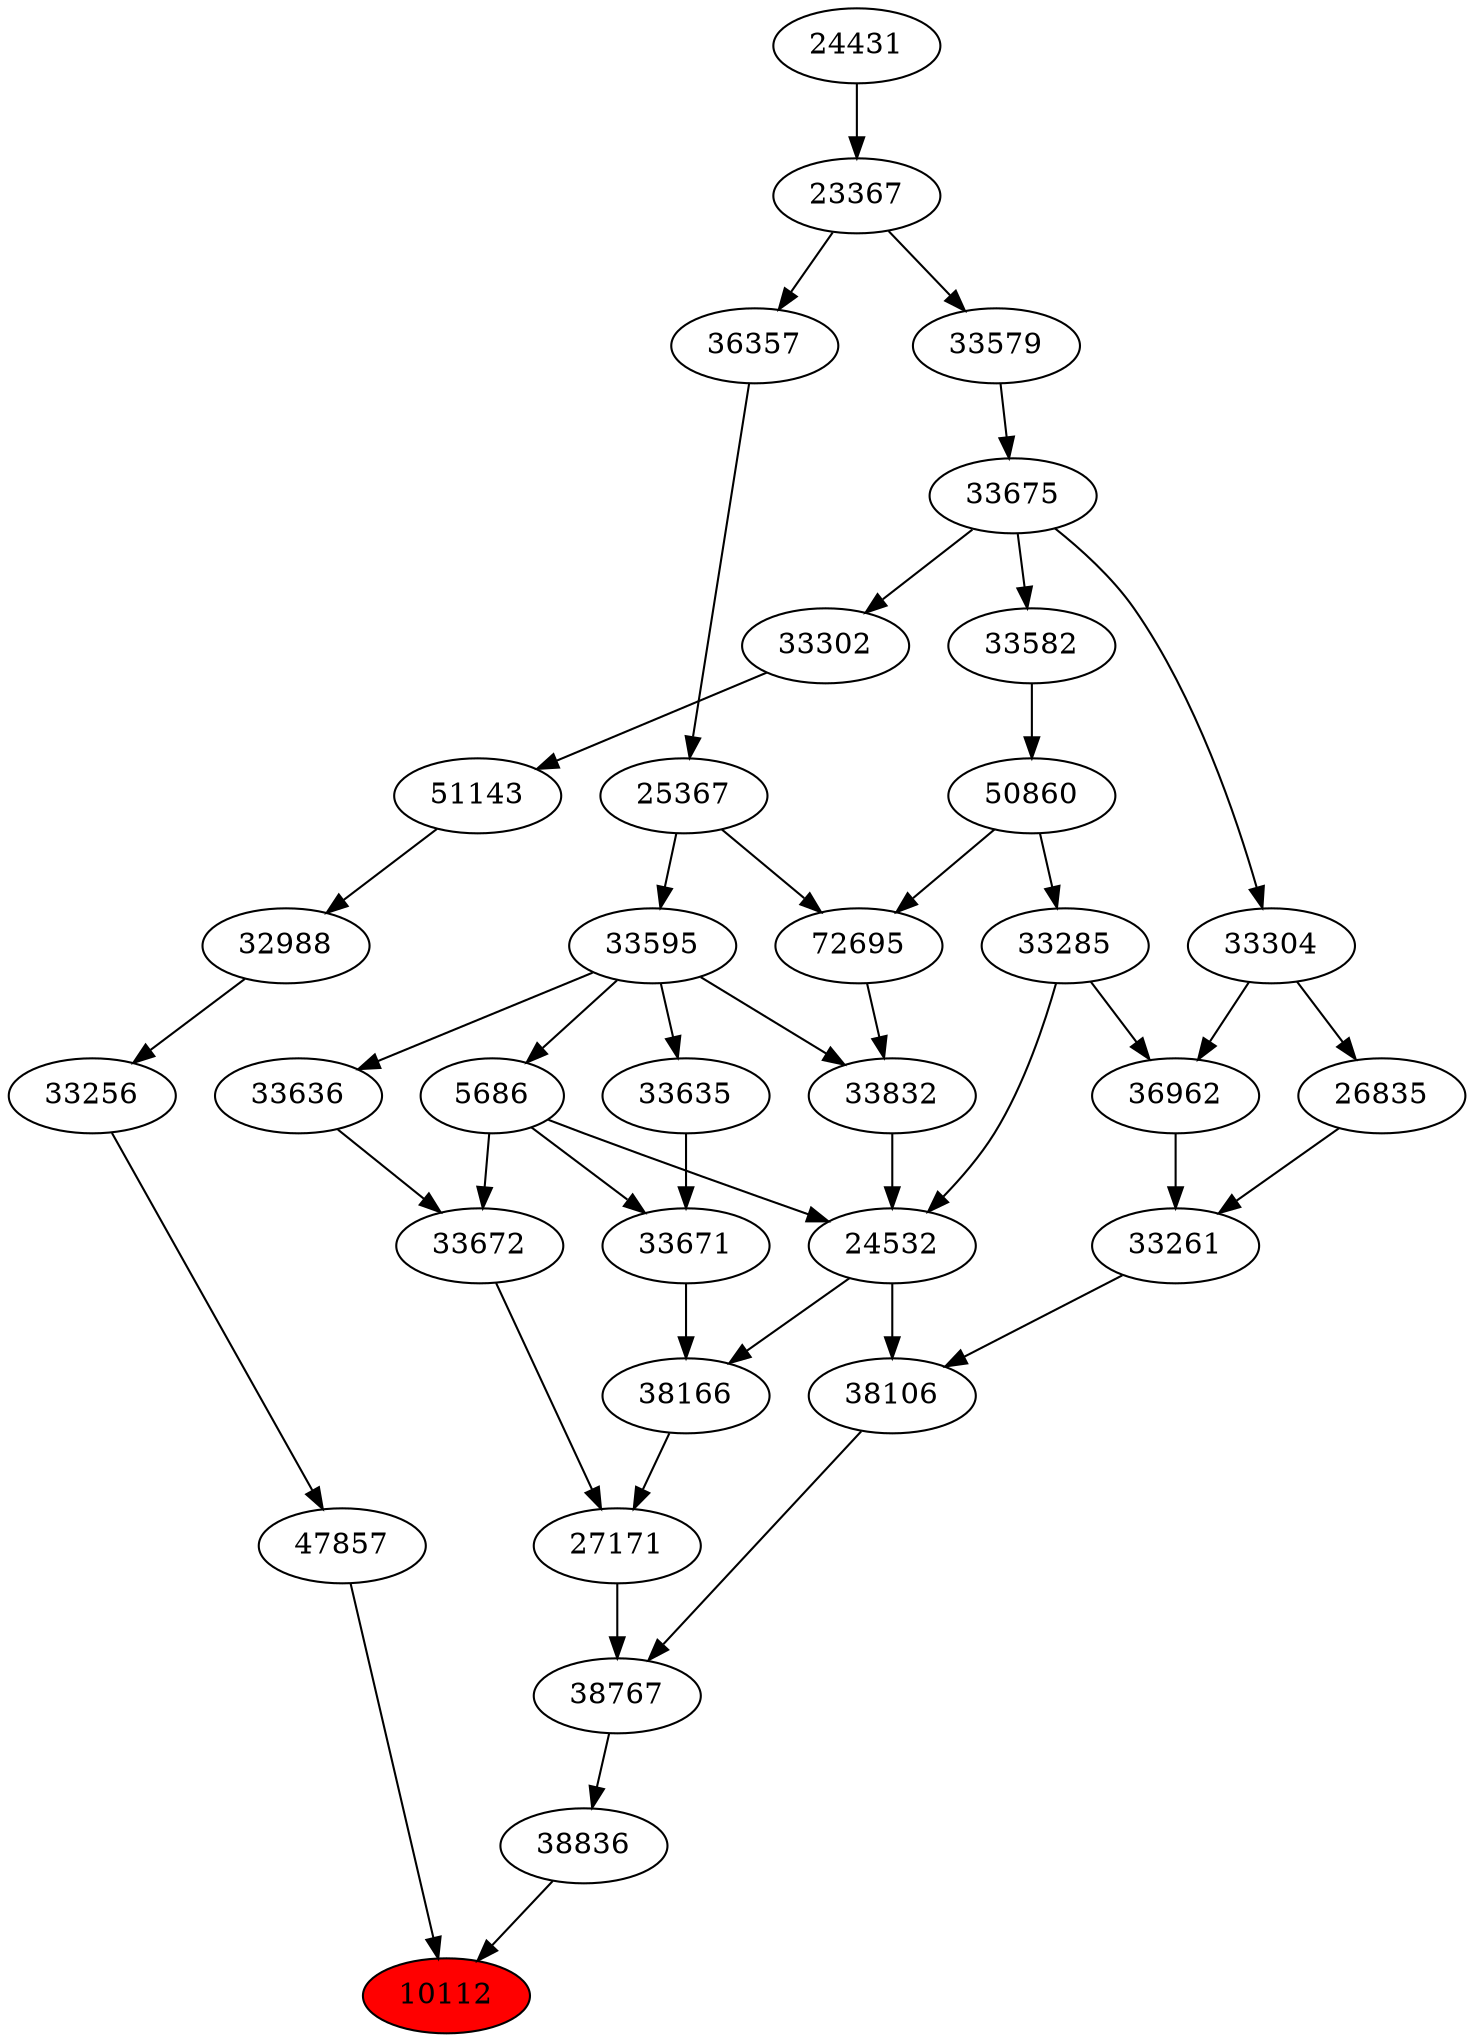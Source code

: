 strict digraph{ 
10112 [label="10112" fillcolor=red style=filled]
47857 -> 10112
38836 -> 10112
47857 [label="47857"]
33256 -> 47857
38836 [label="38836"]
38767 -> 38836
33256 [label="33256"]
32988 -> 33256
38767 [label="38767"]
38106 -> 38767
27171 -> 38767
32988 [label="32988"]
51143 -> 32988
38106 [label="38106"]
33261 -> 38106
24532 -> 38106
27171 [label="27171"]
33672 -> 27171
38166 -> 27171
51143 [label="51143"]
33302 -> 51143
33261 [label="33261"]
36962 -> 33261
26835 -> 33261
24532 [label="24532"]
33285 -> 24532
5686 -> 24532
33832 -> 24532
33672 [label="33672"]
33636 -> 33672
5686 -> 33672
38166 [label="38166"]
24532 -> 38166
33671 -> 38166
33302 [label="33302"]
33675 -> 33302
36962 [label="36962"]
33285 -> 36962
33304 -> 36962
26835 [label="26835"]
33304 -> 26835
33285 [label="33285"]
50860 -> 33285
5686 [label="5686"]
33595 -> 5686
33832 [label="33832"]
72695 -> 33832
33595 -> 33832
33636 [label="33636"]
33595 -> 33636
33671 [label="33671"]
5686 -> 33671
33635 -> 33671
33675 [label="33675"]
33579 -> 33675
33304 [label="33304"]
33675 -> 33304
50860 [label="50860"]
33582 -> 50860
33595 [label="33595"]
25367 -> 33595
72695 [label="72695"]
50860 -> 72695
25367 -> 72695
33635 [label="33635"]
33595 -> 33635
33579 [label="33579"]
23367 -> 33579
33582 [label="33582"]
33675 -> 33582
25367 [label="25367"]
36357 -> 25367
23367 [label="23367"]
24431 -> 23367
36357 [label="36357"]
23367 -> 36357
24431 [label="24431"]
}